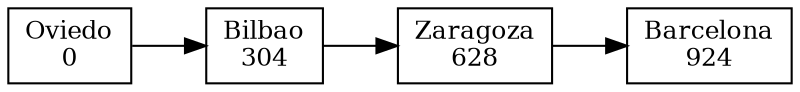digraph G {
 rankdir=LR 
 node[shape=box];
graph [ dpi = 300 ];
Oviedo[ label = "Oviedo
0", fontsize=12]; 
Bilbao[ label = "Bilbao
304", fontsize=12];
Zaragoza[ label = "Zaragoza
628", fontsize=12];
Barcelona[ label = "Barcelona
924", fontsize=12];
Oviedo->Bilbao;
Bilbao->Zaragoza;
Zaragoza->Barcelona;

}